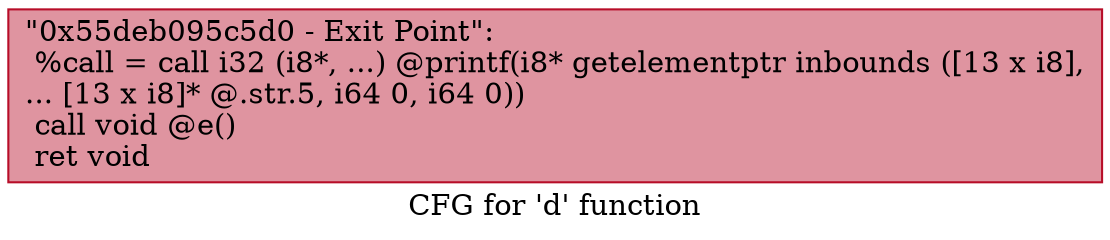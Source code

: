 digraph "CFG for 'd' function" {
	label="CFG for 'd' function";

	Node0x55deb095c5d0 [shape=record,color="#b70d28ff", style=filled, fillcolor="#b70d2870",label="{\"0x55deb095c5d0 - Exit Point\":\l  %call = call i32 (i8*, ...) @printf(i8* getelementptr inbounds ([13 x i8],\l... [13 x i8]* @.str.5, i64 0, i64 0))\l  call void @e()\l  ret void\l}"];
}
